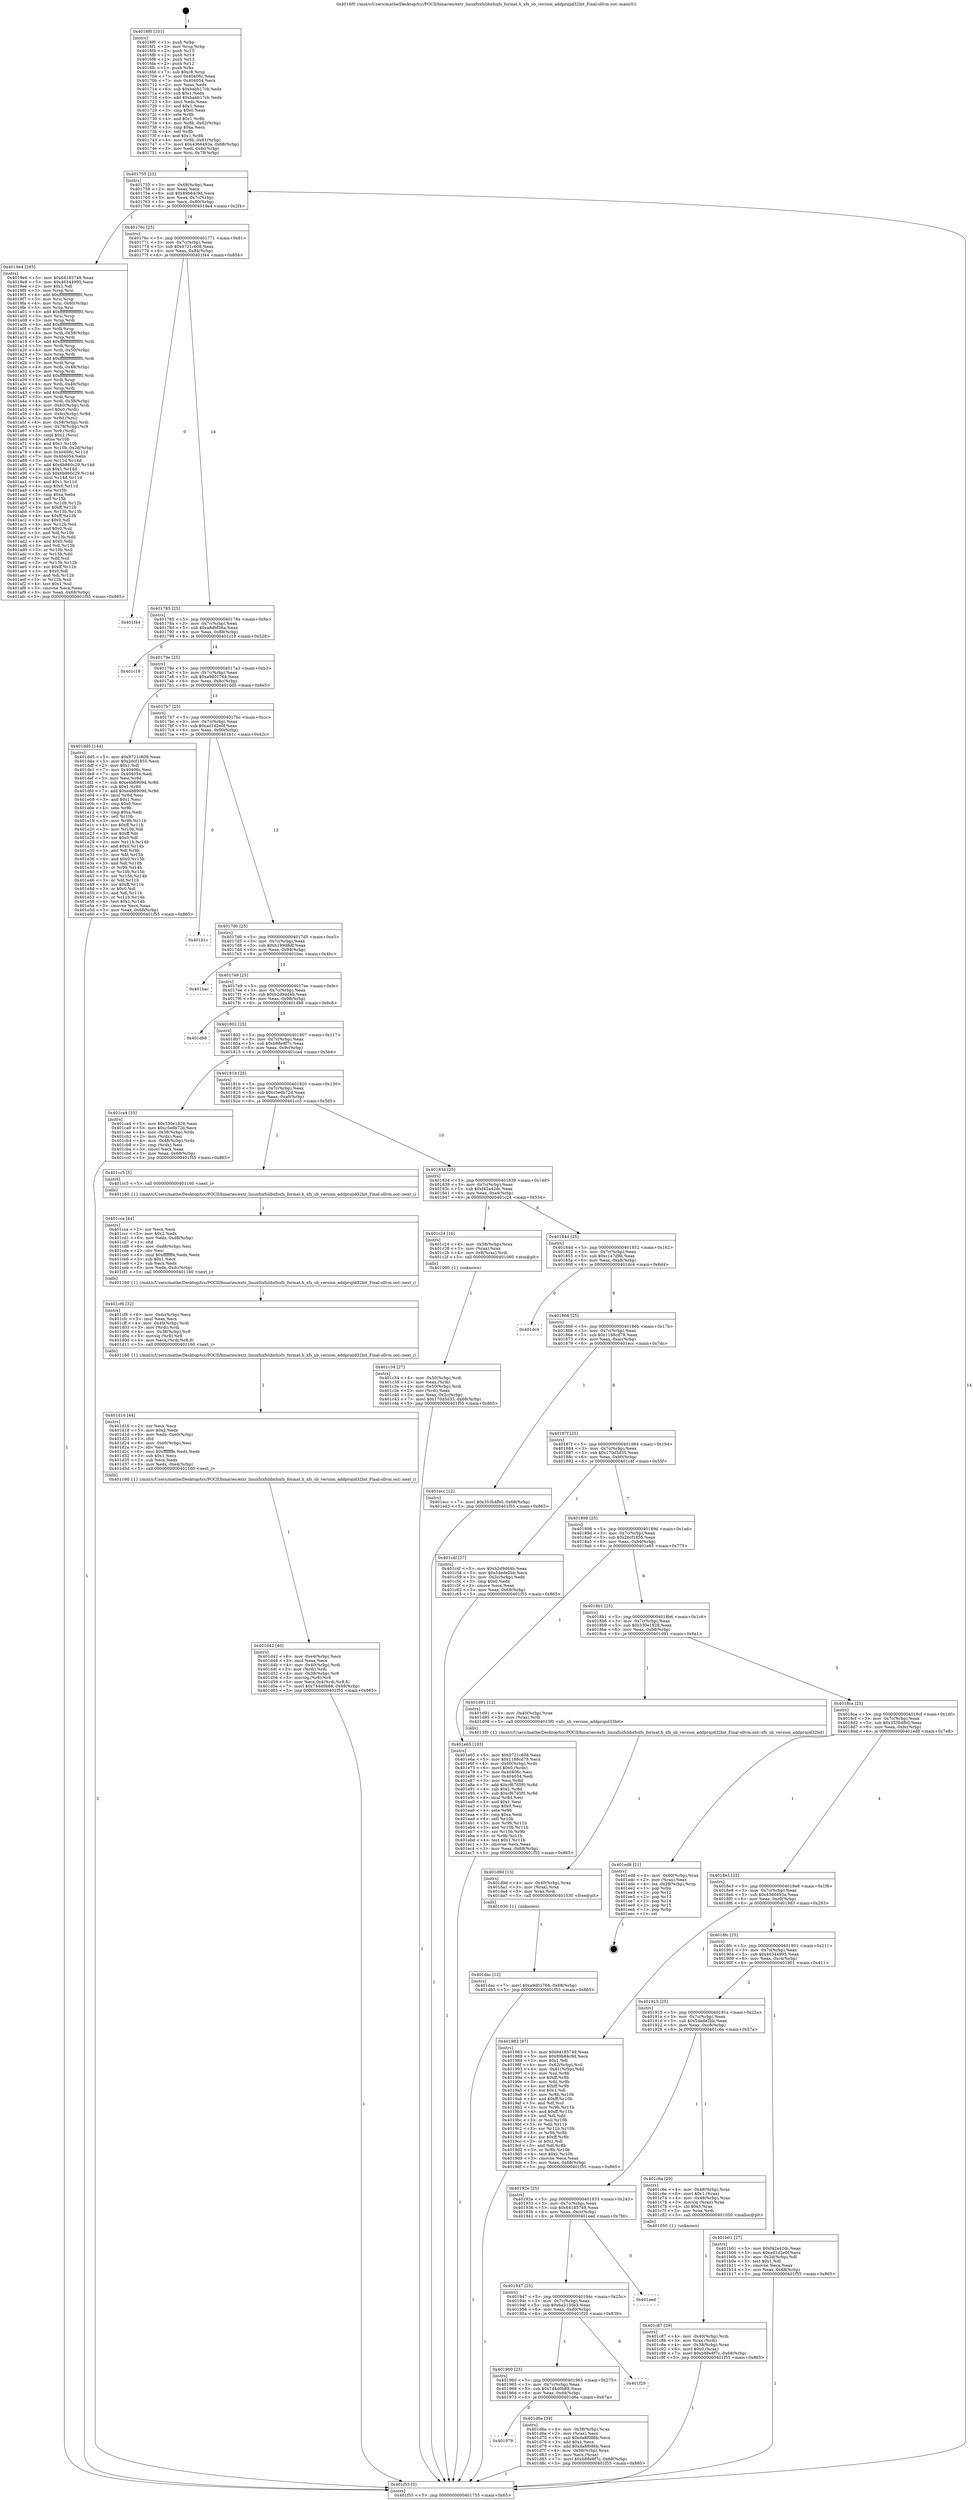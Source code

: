digraph "0x4016f0" {
  label = "0x4016f0 (/mnt/c/Users/mathe/Desktop/tcc/POCII/binaries/extr_linuxfsxfslibxfsxfs_format.h_xfs_sb_version_addprojid32bit_Final-ollvm.out::main(0))"
  labelloc = "t"
  node[shape=record]

  Entry [label="",width=0.3,height=0.3,shape=circle,fillcolor=black,style=filled]
  "0x401755" [label="{
     0x401755 [23]\l
     | [instrs]\l
     &nbsp;&nbsp;0x401755 \<+3\>: mov -0x68(%rbp),%eax\l
     &nbsp;&nbsp;0x401758 \<+2\>: mov %eax,%ecx\l
     &nbsp;&nbsp;0x40175a \<+6\>: sub $0x89b84c9d,%ecx\l
     &nbsp;&nbsp;0x401760 \<+3\>: mov %eax,-0x7c(%rbp)\l
     &nbsp;&nbsp;0x401763 \<+3\>: mov %ecx,-0x80(%rbp)\l
     &nbsp;&nbsp;0x401766 \<+6\>: je 00000000004019e4 \<main+0x2f4\>\l
  }"]
  "0x4019e4" [label="{
     0x4019e4 [285]\l
     | [instrs]\l
     &nbsp;&nbsp;0x4019e4 \<+5\>: mov $0x64185749,%eax\l
     &nbsp;&nbsp;0x4019e9 \<+5\>: mov $0x46344995,%ecx\l
     &nbsp;&nbsp;0x4019ee \<+2\>: mov $0x1,%dl\l
     &nbsp;&nbsp;0x4019f0 \<+3\>: mov %rsp,%rsi\l
     &nbsp;&nbsp;0x4019f3 \<+4\>: add $0xfffffffffffffff0,%rsi\l
     &nbsp;&nbsp;0x4019f7 \<+3\>: mov %rsi,%rsp\l
     &nbsp;&nbsp;0x4019fa \<+4\>: mov %rsi,-0x60(%rbp)\l
     &nbsp;&nbsp;0x4019fe \<+3\>: mov %rsp,%rsi\l
     &nbsp;&nbsp;0x401a01 \<+4\>: add $0xfffffffffffffff0,%rsi\l
     &nbsp;&nbsp;0x401a05 \<+3\>: mov %rsi,%rsp\l
     &nbsp;&nbsp;0x401a08 \<+3\>: mov %rsp,%rdi\l
     &nbsp;&nbsp;0x401a0b \<+4\>: add $0xfffffffffffffff0,%rdi\l
     &nbsp;&nbsp;0x401a0f \<+3\>: mov %rdi,%rsp\l
     &nbsp;&nbsp;0x401a12 \<+4\>: mov %rdi,-0x58(%rbp)\l
     &nbsp;&nbsp;0x401a16 \<+3\>: mov %rsp,%rdi\l
     &nbsp;&nbsp;0x401a19 \<+4\>: add $0xfffffffffffffff0,%rdi\l
     &nbsp;&nbsp;0x401a1d \<+3\>: mov %rdi,%rsp\l
     &nbsp;&nbsp;0x401a20 \<+4\>: mov %rdi,-0x50(%rbp)\l
     &nbsp;&nbsp;0x401a24 \<+3\>: mov %rsp,%rdi\l
     &nbsp;&nbsp;0x401a27 \<+4\>: add $0xfffffffffffffff0,%rdi\l
     &nbsp;&nbsp;0x401a2b \<+3\>: mov %rdi,%rsp\l
     &nbsp;&nbsp;0x401a2e \<+4\>: mov %rdi,-0x48(%rbp)\l
     &nbsp;&nbsp;0x401a32 \<+3\>: mov %rsp,%rdi\l
     &nbsp;&nbsp;0x401a35 \<+4\>: add $0xfffffffffffffff0,%rdi\l
     &nbsp;&nbsp;0x401a39 \<+3\>: mov %rdi,%rsp\l
     &nbsp;&nbsp;0x401a3c \<+4\>: mov %rdi,-0x40(%rbp)\l
     &nbsp;&nbsp;0x401a40 \<+3\>: mov %rsp,%rdi\l
     &nbsp;&nbsp;0x401a43 \<+4\>: add $0xfffffffffffffff0,%rdi\l
     &nbsp;&nbsp;0x401a47 \<+3\>: mov %rdi,%rsp\l
     &nbsp;&nbsp;0x401a4a \<+4\>: mov %rdi,-0x38(%rbp)\l
     &nbsp;&nbsp;0x401a4e \<+4\>: mov -0x60(%rbp),%rdi\l
     &nbsp;&nbsp;0x401a52 \<+6\>: movl $0x0,(%rdi)\l
     &nbsp;&nbsp;0x401a58 \<+4\>: mov -0x6c(%rbp),%r8d\l
     &nbsp;&nbsp;0x401a5c \<+3\>: mov %r8d,(%rsi)\l
     &nbsp;&nbsp;0x401a5f \<+4\>: mov -0x58(%rbp),%rdi\l
     &nbsp;&nbsp;0x401a63 \<+4\>: mov -0x78(%rbp),%r9\l
     &nbsp;&nbsp;0x401a67 \<+3\>: mov %r9,(%rdi)\l
     &nbsp;&nbsp;0x401a6a \<+3\>: cmpl $0x2,(%rsi)\l
     &nbsp;&nbsp;0x401a6d \<+4\>: setne %r10b\l
     &nbsp;&nbsp;0x401a71 \<+4\>: and $0x1,%r10b\l
     &nbsp;&nbsp;0x401a75 \<+4\>: mov %r10b,-0x2d(%rbp)\l
     &nbsp;&nbsp;0x401a79 \<+8\>: mov 0x40406c,%r11d\l
     &nbsp;&nbsp;0x401a81 \<+7\>: mov 0x404054,%ebx\l
     &nbsp;&nbsp;0x401a88 \<+3\>: mov %r11d,%r14d\l
     &nbsp;&nbsp;0x401a8b \<+7\>: add $0x6b860c29,%r14d\l
     &nbsp;&nbsp;0x401a92 \<+4\>: sub $0x1,%r14d\l
     &nbsp;&nbsp;0x401a96 \<+7\>: sub $0x6b860c29,%r14d\l
     &nbsp;&nbsp;0x401a9d \<+4\>: imul %r14d,%r11d\l
     &nbsp;&nbsp;0x401aa1 \<+4\>: and $0x1,%r11d\l
     &nbsp;&nbsp;0x401aa5 \<+4\>: cmp $0x0,%r11d\l
     &nbsp;&nbsp;0x401aa9 \<+4\>: sete %r10b\l
     &nbsp;&nbsp;0x401aad \<+3\>: cmp $0xa,%ebx\l
     &nbsp;&nbsp;0x401ab0 \<+4\>: setl %r15b\l
     &nbsp;&nbsp;0x401ab4 \<+3\>: mov %r10b,%r12b\l
     &nbsp;&nbsp;0x401ab7 \<+4\>: xor $0xff,%r12b\l
     &nbsp;&nbsp;0x401abb \<+3\>: mov %r15b,%r13b\l
     &nbsp;&nbsp;0x401abe \<+4\>: xor $0xff,%r13b\l
     &nbsp;&nbsp;0x401ac2 \<+3\>: xor $0x0,%dl\l
     &nbsp;&nbsp;0x401ac5 \<+3\>: mov %r12b,%sil\l
     &nbsp;&nbsp;0x401ac8 \<+4\>: and $0x0,%sil\l
     &nbsp;&nbsp;0x401acc \<+3\>: and %dl,%r10b\l
     &nbsp;&nbsp;0x401acf \<+3\>: mov %r13b,%dil\l
     &nbsp;&nbsp;0x401ad2 \<+4\>: and $0x0,%dil\l
     &nbsp;&nbsp;0x401ad6 \<+3\>: and %dl,%r15b\l
     &nbsp;&nbsp;0x401ad9 \<+3\>: or %r10b,%sil\l
     &nbsp;&nbsp;0x401adc \<+3\>: or %r15b,%dil\l
     &nbsp;&nbsp;0x401adf \<+3\>: xor %dil,%sil\l
     &nbsp;&nbsp;0x401ae2 \<+3\>: or %r13b,%r12b\l
     &nbsp;&nbsp;0x401ae5 \<+4\>: xor $0xff,%r12b\l
     &nbsp;&nbsp;0x401ae9 \<+3\>: or $0x0,%dl\l
     &nbsp;&nbsp;0x401aec \<+3\>: and %dl,%r12b\l
     &nbsp;&nbsp;0x401aef \<+3\>: or %r12b,%sil\l
     &nbsp;&nbsp;0x401af2 \<+4\>: test $0x1,%sil\l
     &nbsp;&nbsp;0x401af6 \<+3\>: cmovne %ecx,%eax\l
     &nbsp;&nbsp;0x401af9 \<+3\>: mov %eax,-0x68(%rbp)\l
     &nbsp;&nbsp;0x401afc \<+5\>: jmp 0000000000401f55 \<main+0x865\>\l
  }"]
  "0x40176c" [label="{
     0x40176c [25]\l
     | [instrs]\l
     &nbsp;&nbsp;0x40176c \<+5\>: jmp 0000000000401771 \<main+0x81\>\l
     &nbsp;&nbsp;0x401771 \<+3\>: mov -0x7c(%rbp),%eax\l
     &nbsp;&nbsp;0x401774 \<+5\>: sub $0x9721c608,%eax\l
     &nbsp;&nbsp;0x401779 \<+6\>: mov %eax,-0x84(%rbp)\l
     &nbsp;&nbsp;0x40177f \<+6\>: je 0000000000401f44 \<main+0x854\>\l
  }"]
  Exit [label="",width=0.3,height=0.3,shape=circle,fillcolor=black,style=filled,peripheries=2]
  "0x401f44" [label="{
     0x401f44\l
  }", style=dashed]
  "0x401785" [label="{
     0x401785 [25]\l
     | [instrs]\l
     &nbsp;&nbsp;0x401785 \<+5\>: jmp 000000000040178a \<main+0x9a\>\l
     &nbsp;&nbsp;0x40178a \<+3\>: mov -0x7c(%rbp),%eax\l
     &nbsp;&nbsp;0x40178d \<+5\>: sub $0xa8dbf36a,%eax\l
     &nbsp;&nbsp;0x401792 \<+6\>: mov %eax,-0x88(%rbp)\l
     &nbsp;&nbsp;0x401798 \<+6\>: je 0000000000401c18 \<main+0x528\>\l
  }"]
  "0x401dac" [label="{
     0x401dac [12]\l
     | [instrs]\l
     &nbsp;&nbsp;0x401dac \<+7\>: movl $0xa9d01764,-0x68(%rbp)\l
     &nbsp;&nbsp;0x401db3 \<+5\>: jmp 0000000000401f55 \<main+0x865\>\l
  }"]
  "0x401c18" [label="{
     0x401c18\l
  }", style=dashed]
  "0x40179e" [label="{
     0x40179e [25]\l
     | [instrs]\l
     &nbsp;&nbsp;0x40179e \<+5\>: jmp 00000000004017a3 \<main+0xb3\>\l
     &nbsp;&nbsp;0x4017a3 \<+3\>: mov -0x7c(%rbp),%eax\l
     &nbsp;&nbsp;0x4017a6 \<+5\>: sub $0xa9d01764,%eax\l
     &nbsp;&nbsp;0x4017ab \<+6\>: mov %eax,-0x8c(%rbp)\l
     &nbsp;&nbsp;0x4017b1 \<+6\>: je 0000000000401dd5 \<main+0x6e5\>\l
  }"]
  "0x401d9d" [label="{
     0x401d9d [15]\l
     | [instrs]\l
     &nbsp;&nbsp;0x401d9d \<+4\>: mov -0x40(%rbp),%rax\l
     &nbsp;&nbsp;0x401da1 \<+3\>: mov (%rax),%rax\l
     &nbsp;&nbsp;0x401da4 \<+3\>: mov %rax,%rdi\l
     &nbsp;&nbsp;0x401da7 \<+5\>: call 0000000000401030 \<free@plt\>\l
     | [calls]\l
     &nbsp;&nbsp;0x401030 \{1\} (unknown)\l
  }"]
  "0x401dd5" [label="{
     0x401dd5 [144]\l
     | [instrs]\l
     &nbsp;&nbsp;0x401dd5 \<+5\>: mov $0x9721c608,%eax\l
     &nbsp;&nbsp;0x401dda \<+5\>: mov $0x26cf1855,%ecx\l
     &nbsp;&nbsp;0x401ddf \<+2\>: mov $0x1,%dl\l
     &nbsp;&nbsp;0x401de1 \<+7\>: mov 0x40406c,%esi\l
     &nbsp;&nbsp;0x401de8 \<+7\>: mov 0x404054,%edi\l
     &nbsp;&nbsp;0x401def \<+3\>: mov %esi,%r8d\l
     &nbsp;&nbsp;0x401df2 \<+7\>: sub $0xe4b8909d,%r8d\l
     &nbsp;&nbsp;0x401df9 \<+4\>: sub $0x1,%r8d\l
     &nbsp;&nbsp;0x401dfd \<+7\>: add $0xe4b8909d,%r8d\l
     &nbsp;&nbsp;0x401e04 \<+4\>: imul %r8d,%esi\l
     &nbsp;&nbsp;0x401e08 \<+3\>: and $0x1,%esi\l
     &nbsp;&nbsp;0x401e0b \<+3\>: cmp $0x0,%esi\l
     &nbsp;&nbsp;0x401e0e \<+4\>: sete %r9b\l
     &nbsp;&nbsp;0x401e12 \<+3\>: cmp $0xa,%edi\l
     &nbsp;&nbsp;0x401e15 \<+4\>: setl %r10b\l
     &nbsp;&nbsp;0x401e19 \<+3\>: mov %r9b,%r11b\l
     &nbsp;&nbsp;0x401e1c \<+4\>: xor $0xff,%r11b\l
     &nbsp;&nbsp;0x401e20 \<+3\>: mov %r10b,%bl\l
     &nbsp;&nbsp;0x401e23 \<+3\>: xor $0xff,%bl\l
     &nbsp;&nbsp;0x401e26 \<+3\>: xor $0x0,%dl\l
     &nbsp;&nbsp;0x401e29 \<+3\>: mov %r11b,%r14b\l
     &nbsp;&nbsp;0x401e2c \<+4\>: and $0x0,%r14b\l
     &nbsp;&nbsp;0x401e30 \<+3\>: and %dl,%r9b\l
     &nbsp;&nbsp;0x401e33 \<+3\>: mov %bl,%r15b\l
     &nbsp;&nbsp;0x401e36 \<+4\>: and $0x0,%r15b\l
     &nbsp;&nbsp;0x401e3a \<+3\>: and %dl,%r10b\l
     &nbsp;&nbsp;0x401e3d \<+3\>: or %r9b,%r14b\l
     &nbsp;&nbsp;0x401e40 \<+3\>: or %r10b,%r15b\l
     &nbsp;&nbsp;0x401e43 \<+3\>: xor %r15b,%r14b\l
     &nbsp;&nbsp;0x401e46 \<+3\>: or %bl,%r11b\l
     &nbsp;&nbsp;0x401e49 \<+4\>: xor $0xff,%r11b\l
     &nbsp;&nbsp;0x401e4d \<+3\>: or $0x0,%dl\l
     &nbsp;&nbsp;0x401e50 \<+3\>: and %dl,%r11b\l
     &nbsp;&nbsp;0x401e53 \<+3\>: or %r11b,%r14b\l
     &nbsp;&nbsp;0x401e56 \<+4\>: test $0x1,%r14b\l
     &nbsp;&nbsp;0x401e5a \<+3\>: cmovne %ecx,%eax\l
     &nbsp;&nbsp;0x401e5d \<+3\>: mov %eax,-0x68(%rbp)\l
     &nbsp;&nbsp;0x401e60 \<+5\>: jmp 0000000000401f55 \<main+0x865\>\l
  }"]
  "0x4017b7" [label="{
     0x4017b7 [25]\l
     | [instrs]\l
     &nbsp;&nbsp;0x4017b7 \<+5\>: jmp 00000000004017bc \<main+0xcc\>\l
     &nbsp;&nbsp;0x4017bc \<+3\>: mov -0x7c(%rbp),%eax\l
     &nbsp;&nbsp;0x4017bf \<+5\>: sub $0xad1d2e0f,%eax\l
     &nbsp;&nbsp;0x4017c4 \<+6\>: mov %eax,-0x90(%rbp)\l
     &nbsp;&nbsp;0x4017ca \<+6\>: je 0000000000401b1c \<main+0x42c\>\l
  }"]
  "0x401979" [label="{
     0x401979\l
  }", style=dashed]
  "0x401b1c" [label="{
     0x401b1c\l
  }", style=dashed]
  "0x4017d0" [label="{
     0x4017d0 [25]\l
     | [instrs]\l
     &nbsp;&nbsp;0x4017d0 \<+5\>: jmp 00000000004017d5 \<main+0xe5\>\l
     &nbsp;&nbsp;0x4017d5 \<+3\>: mov -0x7c(%rbp),%eax\l
     &nbsp;&nbsp;0x4017d8 \<+5\>: sub $0xb199d8df,%eax\l
     &nbsp;&nbsp;0x4017dd \<+6\>: mov %eax,-0x94(%rbp)\l
     &nbsp;&nbsp;0x4017e3 \<+6\>: je 0000000000401bac \<main+0x4bc\>\l
  }"]
  "0x401d6a" [label="{
     0x401d6a [39]\l
     | [instrs]\l
     &nbsp;&nbsp;0x401d6a \<+4\>: mov -0x38(%rbp),%rax\l
     &nbsp;&nbsp;0x401d6e \<+2\>: mov (%rax),%ecx\l
     &nbsp;&nbsp;0x401d70 \<+6\>: sub $0xda8f086b,%ecx\l
     &nbsp;&nbsp;0x401d76 \<+3\>: add $0x1,%ecx\l
     &nbsp;&nbsp;0x401d79 \<+6\>: add $0xda8f086b,%ecx\l
     &nbsp;&nbsp;0x401d7f \<+4\>: mov -0x38(%rbp),%rax\l
     &nbsp;&nbsp;0x401d83 \<+2\>: mov %ecx,(%rax)\l
     &nbsp;&nbsp;0x401d85 \<+7\>: movl $0xb88e8f7c,-0x68(%rbp)\l
     &nbsp;&nbsp;0x401d8c \<+5\>: jmp 0000000000401f55 \<main+0x865\>\l
  }"]
  "0x401bac" [label="{
     0x401bac\l
  }", style=dashed]
  "0x4017e9" [label="{
     0x4017e9 [25]\l
     | [instrs]\l
     &nbsp;&nbsp;0x4017e9 \<+5\>: jmp 00000000004017ee \<main+0xfe\>\l
     &nbsp;&nbsp;0x4017ee \<+3\>: mov -0x7c(%rbp),%eax\l
     &nbsp;&nbsp;0x4017f1 \<+5\>: sub $0xb2d9dd4b,%eax\l
     &nbsp;&nbsp;0x4017f6 \<+6\>: mov %eax,-0x98(%rbp)\l
     &nbsp;&nbsp;0x4017fc \<+6\>: je 0000000000401db8 \<main+0x6c8\>\l
  }"]
  "0x401960" [label="{
     0x401960 [25]\l
     | [instrs]\l
     &nbsp;&nbsp;0x401960 \<+5\>: jmp 0000000000401965 \<main+0x275\>\l
     &nbsp;&nbsp;0x401965 \<+3\>: mov -0x7c(%rbp),%eax\l
     &nbsp;&nbsp;0x401968 \<+5\>: sub $0x744d0b88,%eax\l
     &nbsp;&nbsp;0x40196d \<+6\>: mov %eax,-0xd4(%rbp)\l
     &nbsp;&nbsp;0x401973 \<+6\>: je 0000000000401d6a \<main+0x67a\>\l
  }"]
  "0x401db8" [label="{
     0x401db8\l
  }", style=dashed]
  "0x401802" [label="{
     0x401802 [25]\l
     | [instrs]\l
     &nbsp;&nbsp;0x401802 \<+5\>: jmp 0000000000401807 \<main+0x117\>\l
     &nbsp;&nbsp;0x401807 \<+3\>: mov -0x7c(%rbp),%eax\l
     &nbsp;&nbsp;0x40180a \<+5\>: sub $0xb88e8f7c,%eax\l
     &nbsp;&nbsp;0x40180f \<+6\>: mov %eax,-0x9c(%rbp)\l
     &nbsp;&nbsp;0x401815 \<+6\>: je 0000000000401ca4 \<main+0x5b4\>\l
  }"]
  "0x401f29" [label="{
     0x401f29\l
  }", style=dashed]
  "0x401ca4" [label="{
     0x401ca4 [33]\l
     | [instrs]\l
     &nbsp;&nbsp;0x401ca4 \<+5\>: mov $0x330e1828,%eax\l
     &nbsp;&nbsp;0x401ca9 \<+5\>: mov $0xc5edb72d,%ecx\l
     &nbsp;&nbsp;0x401cae \<+4\>: mov -0x38(%rbp),%rdx\l
     &nbsp;&nbsp;0x401cb2 \<+2\>: mov (%rdx),%esi\l
     &nbsp;&nbsp;0x401cb4 \<+4\>: mov -0x48(%rbp),%rdx\l
     &nbsp;&nbsp;0x401cb8 \<+2\>: cmp (%rdx),%esi\l
     &nbsp;&nbsp;0x401cba \<+3\>: cmovl %ecx,%eax\l
     &nbsp;&nbsp;0x401cbd \<+3\>: mov %eax,-0x68(%rbp)\l
     &nbsp;&nbsp;0x401cc0 \<+5\>: jmp 0000000000401f55 \<main+0x865\>\l
  }"]
  "0x40181b" [label="{
     0x40181b [25]\l
     | [instrs]\l
     &nbsp;&nbsp;0x40181b \<+5\>: jmp 0000000000401820 \<main+0x130\>\l
     &nbsp;&nbsp;0x401820 \<+3\>: mov -0x7c(%rbp),%eax\l
     &nbsp;&nbsp;0x401823 \<+5\>: sub $0xc5edb72d,%eax\l
     &nbsp;&nbsp;0x401828 \<+6\>: mov %eax,-0xa0(%rbp)\l
     &nbsp;&nbsp;0x40182e \<+6\>: je 0000000000401cc5 \<main+0x5d5\>\l
  }"]
  "0x401947" [label="{
     0x401947 [25]\l
     | [instrs]\l
     &nbsp;&nbsp;0x401947 \<+5\>: jmp 000000000040194c \<main+0x25c\>\l
     &nbsp;&nbsp;0x40194c \<+3\>: mov -0x7c(%rbp),%eax\l
     &nbsp;&nbsp;0x40194f \<+5\>: sub $0x6a3130e3,%eax\l
     &nbsp;&nbsp;0x401954 \<+6\>: mov %eax,-0xd0(%rbp)\l
     &nbsp;&nbsp;0x40195a \<+6\>: je 0000000000401f29 \<main+0x839\>\l
  }"]
  "0x401cc5" [label="{
     0x401cc5 [5]\l
     | [instrs]\l
     &nbsp;&nbsp;0x401cc5 \<+5\>: call 0000000000401160 \<next_i\>\l
     | [calls]\l
     &nbsp;&nbsp;0x401160 \{1\} (/mnt/c/Users/mathe/Desktop/tcc/POCII/binaries/extr_linuxfsxfslibxfsxfs_format.h_xfs_sb_version_addprojid32bit_Final-ollvm.out::next_i)\l
  }"]
  "0x401834" [label="{
     0x401834 [25]\l
     | [instrs]\l
     &nbsp;&nbsp;0x401834 \<+5\>: jmp 0000000000401839 \<main+0x149\>\l
     &nbsp;&nbsp;0x401839 \<+3\>: mov -0x7c(%rbp),%eax\l
     &nbsp;&nbsp;0x40183c \<+5\>: sub $0xf42a42dc,%eax\l
     &nbsp;&nbsp;0x401841 \<+6\>: mov %eax,-0xa4(%rbp)\l
     &nbsp;&nbsp;0x401847 \<+6\>: je 0000000000401c24 \<main+0x534\>\l
  }"]
  "0x401eed" [label="{
     0x401eed\l
  }", style=dashed]
  "0x401c24" [label="{
     0x401c24 [16]\l
     | [instrs]\l
     &nbsp;&nbsp;0x401c24 \<+4\>: mov -0x58(%rbp),%rax\l
     &nbsp;&nbsp;0x401c28 \<+3\>: mov (%rax),%rax\l
     &nbsp;&nbsp;0x401c2b \<+4\>: mov 0x8(%rax),%rdi\l
     &nbsp;&nbsp;0x401c2f \<+5\>: call 0000000000401060 \<atoi@plt\>\l
     | [calls]\l
     &nbsp;&nbsp;0x401060 \{1\} (unknown)\l
  }"]
  "0x40184d" [label="{
     0x40184d [25]\l
     | [instrs]\l
     &nbsp;&nbsp;0x40184d \<+5\>: jmp 0000000000401852 \<main+0x162\>\l
     &nbsp;&nbsp;0x401852 \<+3\>: mov -0x7c(%rbp),%eax\l
     &nbsp;&nbsp;0x401855 \<+5\>: sub $0xc1e7d9b,%eax\l
     &nbsp;&nbsp;0x40185a \<+6\>: mov %eax,-0xa8(%rbp)\l
     &nbsp;&nbsp;0x401860 \<+6\>: je 0000000000401dc4 \<main+0x6d4\>\l
  }"]
  "0x401d42" [label="{
     0x401d42 [40]\l
     | [instrs]\l
     &nbsp;&nbsp;0x401d42 \<+6\>: mov -0xe4(%rbp),%ecx\l
     &nbsp;&nbsp;0x401d48 \<+3\>: imul %eax,%ecx\l
     &nbsp;&nbsp;0x401d4b \<+4\>: mov -0x40(%rbp),%rdi\l
     &nbsp;&nbsp;0x401d4f \<+3\>: mov (%rdi),%rdi\l
     &nbsp;&nbsp;0x401d52 \<+4\>: mov -0x38(%rbp),%r8\l
     &nbsp;&nbsp;0x401d56 \<+3\>: movslq (%r8),%r8\l
     &nbsp;&nbsp;0x401d59 \<+5\>: mov %ecx,0x4(%rdi,%r8,8)\l
     &nbsp;&nbsp;0x401d5e \<+7\>: movl $0x744d0b88,-0x68(%rbp)\l
     &nbsp;&nbsp;0x401d65 \<+5\>: jmp 0000000000401f55 \<main+0x865\>\l
  }"]
  "0x401dc4" [label="{
     0x401dc4\l
  }", style=dashed]
  "0x401866" [label="{
     0x401866 [25]\l
     | [instrs]\l
     &nbsp;&nbsp;0x401866 \<+5\>: jmp 000000000040186b \<main+0x17b\>\l
     &nbsp;&nbsp;0x40186b \<+3\>: mov -0x7c(%rbp),%eax\l
     &nbsp;&nbsp;0x40186e \<+5\>: sub $0x1188cd79,%eax\l
     &nbsp;&nbsp;0x401873 \<+6\>: mov %eax,-0xac(%rbp)\l
     &nbsp;&nbsp;0x401879 \<+6\>: je 0000000000401ecc \<main+0x7dc\>\l
  }"]
  "0x401d16" [label="{
     0x401d16 [44]\l
     | [instrs]\l
     &nbsp;&nbsp;0x401d16 \<+2\>: xor %ecx,%ecx\l
     &nbsp;&nbsp;0x401d18 \<+5\>: mov $0x2,%edx\l
     &nbsp;&nbsp;0x401d1d \<+6\>: mov %edx,-0xe0(%rbp)\l
     &nbsp;&nbsp;0x401d23 \<+1\>: cltd\l
     &nbsp;&nbsp;0x401d24 \<+6\>: mov -0xe0(%rbp),%esi\l
     &nbsp;&nbsp;0x401d2a \<+2\>: idiv %esi\l
     &nbsp;&nbsp;0x401d2c \<+6\>: imul $0xfffffffe,%edx,%edx\l
     &nbsp;&nbsp;0x401d32 \<+3\>: sub $0x1,%ecx\l
     &nbsp;&nbsp;0x401d35 \<+2\>: sub %ecx,%edx\l
     &nbsp;&nbsp;0x401d37 \<+6\>: mov %edx,-0xe4(%rbp)\l
     &nbsp;&nbsp;0x401d3d \<+5\>: call 0000000000401160 \<next_i\>\l
     | [calls]\l
     &nbsp;&nbsp;0x401160 \{1\} (/mnt/c/Users/mathe/Desktop/tcc/POCII/binaries/extr_linuxfsxfslibxfsxfs_format.h_xfs_sb_version_addprojid32bit_Final-ollvm.out::next_i)\l
  }"]
  "0x401ecc" [label="{
     0x401ecc [12]\l
     | [instrs]\l
     &nbsp;&nbsp;0x401ecc \<+7\>: movl $0x353b4fb0,-0x68(%rbp)\l
     &nbsp;&nbsp;0x401ed3 \<+5\>: jmp 0000000000401f55 \<main+0x865\>\l
  }"]
  "0x40187f" [label="{
     0x40187f [25]\l
     | [instrs]\l
     &nbsp;&nbsp;0x40187f \<+5\>: jmp 0000000000401884 \<main+0x194\>\l
     &nbsp;&nbsp;0x401884 \<+3\>: mov -0x7c(%rbp),%eax\l
     &nbsp;&nbsp;0x401887 \<+5\>: sub $0x170d5d35,%eax\l
     &nbsp;&nbsp;0x40188c \<+6\>: mov %eax,-0xb0(%rbp)\l
     &nbsp;&nbsp;0x401892 \<+6\>: je 0000000000401c4f \<main+0x55f\>\l
  }"]
  "0x401cf6" [label="{
     0x401cf6 [32]\l
     | [instrs]\l
     &nbsp;&nbsp;0x401cf6 \<+6\>: mov -0xdc(%rbp),%ecx\l
     &nbsp;&nbsp;0x401cfc \<+3\>: imul %eax,%ecx\l
     &nbsp;&nbsp;0x401cff \<+4\>: mov -0x40(%rbp),%rdi\l
     &nbsp;&nbsp;0x401d03 \<+3\>: mov (%rdi),%rdi\l
     &nbsp;&nbsp;0x401d06 \<+4\>: mov -0x38(%rbp),%r8\l
     &nbsp;&nbsp;0x401d0a \<+3\>: movslq (%r8),%r8\l
     &nbsp;&nbsp;0x401d0d \<+4\>: mov %ecx,(%rdi,%r8,8)\l
     &nbsp;&nbsp;0x401d11 \<+5\>: call 0000000000401160 \<next_i\>\l
     | [calls]\l
     &nbsp;&nbsp;0x401160 \{1\} (/mnt/c/Users/mathe/Desktop/tcc/POCII/binaries/extr_linuxfsxfslibxfsxfs_format.h_xfs_sb_version_addprojid32bit_Final-ollvm.out::next_i)\l
  }"]
  "0x401c4f" [label="{
     0x401c4f [27]\l
     | [instrs]\l
     &nbsp;&nbsp;0x401c4f \<+5\>: mov $0xb2d9dd4b,%eax\l
     &nbsp;&nbsp;0x401c54 \<+5\>: mov $0x54ede2bb,%ecx\l
     &nbsp;&nbsp;0x401c59 \<+3\>: mov -0x2c(%rbp),%edx\l
     &nbsp;&nbsp;0x401c5c \<+3\>: cmp $0x0,%edx\l
     &nbsp;&nbsp;0x401c5f \<+3\>: cmove %ecx,%eax\l
     &nbsp;&nbsp;0x401c62 \<+3\>: mov %eax,-0x68(%rbp)\l
     &nbsp;&nbsp;0x401c65 \<+5\>: jmp 0000000000401f55 \<main+0x865\>\l
  }"]
  "0x401898" [label="{
     0x401898 [25]\l
     | [instrs]\l
     &nbsp;&nbsp;0x401898 \<+5\>: jmp 000000000040189d \<main+0x1ad\>\l
     &nbsp;&nbsp;0x40189d \<+3\>: mov -0x7c(%rbp),%eax\l
     &nbsp;&nbsp;0x4018a0 \<+5\>: sub $0x26cf1855,%eax\l
     &nbsp;&nbsp;0x4018a5 \<+6\>: mov %eax,-0xb4(%rbp)\l
     &nbsp;&nbsp;0x4018ab \<+6\>: je 0000000000401e65 \<main+0x775\>\l
  }"]
  "0x401cca" [label="{
     0x401cca [44]\l
     | [instrs]\l
     &nbsp;&nbsp;0x401cca \<+2\>: xor %ecx,%ecx\l
     &nbsp;&nbsp;0x401ccc \<+5\>: mov $0x2,%edx\l
     &nbsp;&nbsp;0x401cd1 \<+6\>: mov %edx,-0xd8(%rbp)\l
     &nbsp;&nbsp;0x401cd7 \<+1\>: cltd\l
     &nbsp;&nbsp;0x401cd8 \<+6\>: mov -0xd8(%rbp),%esi\l
     &nbsp;&nbsp;0x401cde \<+2\>: idiv %esi\l
     &nbsp;&nbsp;0x401ce0 \<+6\>: imul $0xfffffffe,%edx,%edx\l
     &nbsp;&nbsp;0x401ce6 \<+3\>: sub $0x1,%ecx\l
     &nbsp;&nbsp;0x401ce9 \<+2\>: sub %ecx,%edx\l
     &nbsp;&nbsp;0x401ceb \<+6\>: mov %edx,-0xdc(%rbp)\l
     &nbsp;&nbsp;0x401cf1 \<+5\>: call 0000000000401160 \<next_i\>\l
     | [calls]\l
     &nbsp;&nbsp;0x401160 \{1\} (/mnt/c/Users/mathe/Desktop/tcc/POCII/binaries/extr_linuxfsxfslibxfsxfs_format.h_xfs_sb_version_addprojid32bit_Final-ollvm.out::next_i)\l
  }"]
  "0x401e65" [label="{
     0x401e65 [103]\l
     | [instrs]\l
     &nbsp;&nbsp;0x401e65 \<+5\>: mov $0x9721c608,%eax\l
     &nbsp;&nbsp;0x401e6a \<+5\>: mov $0x1188cd79,%ecx\l
     &nbsp;&nbsp;0x401e6f \<+4\>: mov -0x60(%rbp),%rdx\l
     &nbsp;&nbsp;0x401e73 \<+6\>: movl $0x0,(%rdx)\l
     &nbsp;&nbsp;0x401e79 \<+7\>: mov 0x40406c,%esi\l
     &nbsp;&nbsp;0x401e80 \<+7\>: mov 0x404054,%edi\l
     &nbsp;&nbsp;0x401e87 \<+3\>: mov %esi,%r8d\l
     &nbsp;&nbsp;0x401e8a \<+7\>: add $0xcf67d5f0,%r8d\l
     &nbsp;&nbsp;0x401e91 \<+4\>: sub $0x1,%r8d\l
     &nbsp;&nbsp;0x401e95 \<+7\>: sub $0xcf67d5f0,%r8d\l
     &nbsp;&nbsp;0x401e9c \<+4\>: imul %r8d,%esi\l
     &nbsp;&nbsp;0x401ea0 \<+3\>: and $0x1,%esi\l
     &nbsp;&nbsp;0x401ea3 \<+3\>: cmp $0x0,%esi\l
     &nbsp;&nbsp;0x401ea6 \<+4\>: sete %r9b\l
     &nbsp;&nbsp;0x401eaa \<+3\>: cmp $0xa,%edi\l
     &nbsp;&nbsp;0x401ead \<+4\>: setl %r10b\l
     &nbsp;&nbsp;0x401eb1 \<+3\>: mov %r9b,%r11b\l
     &nbsp;&nbsp;0x401eb4 \<+3\>: and %r10b,%r11b\l
     &nbsp;&nbsp;0x401eb7 \<+3\>: xor %r10b,%r9b\l
     &nbsp;&nbsp;0x401eba \<+3\>: or %r9b,%r11b\l
     &nbsp;&nbsp;0x401ebd \<+4\>: test $0x1,%r11b\l
     &nbsp;&nbsp;0x401ec1 \<+3\>: cmovne %ecx,%eax\l
     &nbsp;&nbsp;0x401ec4 \<+3\>: mov %eax,-0x68(%rbp)\l
     &nbsp;&nbsp;0x401ec7 \<+5\>: jmp 0000000000401f55 \<main+0x865\>\l
  }"]
  "0x4018b1" [label="{
     0x4018b1 [25]\l
     | [instrs]\l
     &nbsp;&nbsp;0x4018b1 \<+5\>: jmp 00000000004018b6 \<main+0x1c6\>\l
     &nbsp;&nbsp;0x4018b6 \<+3\>: mov -0x7c(%rbp),%eax\l
     &nbsp;&nbsp;0x4018b9 \<+5\>: sub $0x330e1828,%eax\l
     &nbsp;&nbsp;0x4018be \<+6\>: mov %eax,-0xb8(%rbp)\l
     &nbsp;&nbsp;0x4018c4 \<+6\>: je 0000000000401d91 \<main+0x6a1\>\l
  }"]
  "0x401c87" [label="{
     0x401c87 [29]\l
     | [instrs]\l
     &nbsp;&nbsp;0x401c87 \<+4\>: mov -0x40(%rbp),%rdi\l
     &nbsp;&nbsp;0x401c8b \<+3\>: mov %rax,(%rdi)\l
     &nbsp;&nbsp;0x401c8e \<+4\>: mov -0x38(%rbp),%rax\l
     &nbsp;&nbsp;0x401c92 \<+6\>: movl $0x0,(%rax)\l
     &nbsp;&nbsp;0x401c98 \<+7\>: movl $0xb88e8f7c,-0x68(%rbp)\l
     &nbsp;&nbsp;0x401c9f \<+5\>: jmp 0000000000401f55 \<main+0x865\>\l
  }"]
  "0x401d91" [label="{
     0x401d91 [12]\l
     | [instrs]\l
     &nbsp;&nbsp;0x401d91 \<+4\>: mov -0x40(%rbp),%rax\l
     &nbsp;&nbsp;0x401d95 \<+3\>: mov (%rax),%rdi\l
     &nbsp;&nbsp;0x401d98 \<+5\>: call 00000000004013f0 \<xfs_sb_version_addprojid32bit\>\l
     | [calls]\l
     &nbsp;&nbsp;0x4013f0 \{1\} (/mnt/c/Users/mathe/Desktop/tcc/POCII/binaries/extr_linuxfsxfslibxfsxfs_format.h_xfs_sb_version_addprojid32bit_Final-ollvm.out::xfs_sb_version_addprojid32bit)\l
  }"]
  "0x4018ca" [label="{
     0x4018ca [25]\l
     | [instrs]\l
     &nbsp;&nbsp;0x4018ca \<+5\>: jmp 00000000004018cf \<main+0x1df\>\l
     &nbsp;&nbsp;0x4018cf \<+3\>: mov -0x7c(%rbp),%eax\l
     &nbsp;&nbsp;0x4018d2 \<+5\>: sub $0x353b4fb0,%eax\l
     &nbsp;&nbsp;0x4018d7 \<+6\>: mov %eax,-0xbc(%rbp)\l
     &nbsp;&nbsp;0x4018dd \<+6\>: je 0000000000401ed8 \<main+0x7e8\>\l
  }"]
  "0x40192e" [label="{
     0x40192e [25]\l
     | [instrs]\l
     &nbsp;&nbsp;0x40192e \<+5\>: jmp 0000000000401933 \<main+0x243\>\l
     &nbsp;&nbsp;0x401933 \<+3\>: mov -0x7c(%rbp),%eax\l
     &nbsp;&nbsp;0x401936 \<+5\>: sub $0x64185749,%eax\l
     &nbsp;&nbsp;0x40193b \<+6\>: mov %eax,-0xcc(%rbp)\l
     &nbsp;&nbsp;0x401941 \<+6\>: je 0000000000401eed \<main+0x7fd\>\l
  }"]
  "0x401ed8" [label="{
     0x401ed8 [21]\l
     | [instrs]\l
     &nbsp;&nbsp;0x401ed8 \<+4\>: mov -0x60(%rbp),%rax\l
     &nbsp;&nbsp;0x401edc \<+2\>: mov (%rax),%eax\l
     &nbsp;&nbsp;0x401ede \<+4\>: lea -0x28(%rbp),%rsp\l
     &nbsp;&nbsp;0x401ee2 \<+1\>: pop %rbx\l
     &nbsp;&nbsp;0x401ee3 \<+2\>: pop %r12\l
     &nbsp;&nbsp;0x401ee5 \<+2\>: pop %r13\l
     &nbsp;&nbsp;0x401ee7 \<+2\>: pop %r14\l
     &nbsp;&nbsp;0x401ee9 \<+2\>: pop %r15\l
     &nbsp;&nbsp;0x401eeb \<+1\>: pop %rbp\l
     &nbsp;&nbsp;0x401eec \<+1\>: ret\l
  }"]
  "0x4018e3" [label="{
     0x4018e3 [25]\l
     | [instrs]\l
     &nbsp;&nbsp;0x4018e3 \<+5\>: jmp 00000000004018e8 \<main+0x1f8\>\l
     &nbsp;&nbsp;0x4018e8 \<+3\>: mov -0x7c(%rbp),%eax\l
     &nbsp;&nbsp;0x4018eb \<+5\>: sub $0x4366493a,%eax\l
     &nbsp;&nbsp;0x4018f0 \<+6\>: mov %eax,-0xc0(%rbp)\l
     &nbsp;&nbsp;0x4018f6 \<+6\>: je 0000000000401983 \<main+0x293\>\l
  }"]
  "0x401c6a" [label="{
     0x401c6a [29]\l
     | [instrs]\l
     &nbsp;&nbsp;0x401c6a \<+4\>: mov -0x48(%rbp),%rax\l
     &nbsp;&nbsp;0x401c6e \<+6\>: movl $0x1,(%rax)\l
     &nbsp;&nbsp;0x401c74 \<+4\>: mov -0x48(%rbp),%rax\l
     &nbsp;&nbsp;0x401c78 \<+3\>: movslq (%rax),%rax\l
     &nbsp;&nbsp;0x401c7b \<+4\>: shl $0x3,%rax\l
     &nbsp;&nbsp;0x401c7f \<+3\>: mov %rax,%rdi\l
     &nbsp;&nbsp;0x401c82 \<+5\>: call 0000000000401050 \<malloc@plt\>\l
     | [calls]\l
     &nbsp;&nbsp;0x401050 \{1\} (unknown)\l
  }"]
  "0x401983" [label="{
     0x401983 [97]\l
     | [instrs]\l
     &nbsp;&nbsp;0x401983 \<+5\>: mov $0x64185749,%eax\l
     &nbsp;&nbsp;0x401988 \<+5\>: mov $0x89b84c9d,%ecx\l
     &nbsp;&nbsp;0x40198d \<+2\>: mov $0x1,%dl\l
     &nbsp;&nbsp;0x40198f \<+4\>: mov -0x62(%rbp),%sil\l
     &nbsp;&nbsp;0x401993 \<+4\>: mov -0x61(%rbp),%dil\l
     &nbsp;&nbsp;0x401997 \<+3\>: mov %sil,%r8b\l
     &nbsp;&nbsp;0x40199a \<+4\>: xor $0xff,%r8b\l
     &nbsp;&nbsp;0x40199e \<+3\>: mov %dil,%r9b\l
     &nbsp;&nbsp;0x4019a1 \<+4\>: xor $0xff,%r9b\l
     &nbsp;&nbsp;0x4019a5 \<+3\>: xor $0x1,%dl\l
     &nbsp;&nbsp;0x4019a8 \<+3\>: mov %r8b,%r10b\l
     &nbsp;&nbsp;0x4019ab \<+4\>: and $0xff,%r10b\l
     &nbsp;&nbsp;0x4019af \<+3\>: and %dl,%sil\l
     &nbsp;&nbsp;0x4019b2 \<+3\>: mov %r9b,%r11b\l
     &nbsp;&nbsp;0x4019b5 \<+4\>: and $0xff,%r11b\l
     &nbsp;&nbsp;0x4019b9 \<+3\>: and %dl,%dil\l
     &nbsp;&nbsp;0x4019bc \<+3\>: or %sil,%r10b\l
     &nbsp;&nbsp;0x4019bf \<+3\>: or %dil,%r11b\l
     &nbsp;&nbsp;0x4019c2 \<+3\>: xor %r11b,%r10b\l
     &nbsp;&nbsp;0x4019c5 \<+3\>: or %r9b,%r8b\l
     &nbsp;&nbsp;0x4019c8 \<+4\>: xor $0xff,%r8b\l
     &nbsp;&nbsp;0x4019cc \<+3\>: or $0x1,%dl\l
     &nbsp;&nbsp;0x4019cf \<+3\>: and %dl,%r8b\l
     &nbsp;&nbsp;0x4019d2 \<+3\>: or %r8b,%r10b\l
     &nbsp;&nbsp;0x4019d5 \<+4\>: test $0x1,%r10b\l
     &nbsp;&nbsp;0x4019d9 \<+3\>: cmovne %ecx,%eax\l
     &nbsp;&nbsp;0x4019dc \<+3\>: mov %eax,-0x68(%rbp)\l
     &nbsp;&nbsp;0x4019df \<+5\>: jmp 0000000000401f55 \<main+0x865\>\l
  }"]
  "0x4018fc" [label="{
     0x4018fc [25]\l
     | [instrs]\l
     &nbsp;&nbsp;0x4018fc \<+5\>: jmp 0000000000401901 \<main+0x211\>\l
     &nbsp;&nbsp;0x401901 \<+3\>: mov -0x7c(%rbp),%eax\l
     &nbsp;&nbsp;0x401904 \<+5\>: sub $0x46344995,%eax\l
     &nbsp;&nbsp;0x401909 \<+6\>: mov %eax,-0xc4(%rbp)\l
     &nbsp;&nbsp;0x40190f \<+6\>: je 0000000000401b01 \<main+0x411\>\l
  }"]
  "0x401f55" [label="{
     0x401f55 [5]\l
     | [instrs]\l
     &nbsp;&nbsp;0x401f55 \<+5\>: jmp 0000000000401755 \<main+0x65\>\l
  }"]
  "0x4016f0" [label="{
     0x4016f0 [101]\l
     | [instrs]\l
     &nbsp;&nbsp;0x4016f0 \<+1\>: push %rbp\l
     &nbsp;&nbsp;0x4016f1 \<+3\>: mov %rsp,%rbp\l
     &nbsp;&nbsp;0x4016f4 \<+2\>: push %r15\l
     &nbsp;&nbsp;0x4016f6 \<+2\>: push %r14\l
     &nbsp;&nbsp;0x4016f8 \<+2\>: push %r13\l
     &nbsp;&nbsp;0x4016fa \<+2\>: push %r12\l
     &nbsp;&nbsp;0x4016fc \<+1\>: push %rbx\l
     &nbsp;&nbsp;0x4016fd \<+7\>: sub $0xc8,%rsp\l
     &nbsp;&nbsp;0x401704 \<+7\>: mov 0x40406c,%eax\l
     &nbsp;&nbsp;0x40170b \<+7\>: mov 0x404054,%ecx\l
     &nbsp;&nbsp;0x401712 \<+2\>: mov %eax,%edx\l
     &nbsp;&nbsp;0x401714 \<+6\>: sub $0xbabb17cb,%edx\l
     &nbsp;&nbsp;0x40171a \<+3\>: sub $0x1,%edx\l
     &nbsp;&nbsp;0x40171d \<+6\>: add $0xbabb17cb,%edx\l
     &nbsp;&nbsp;0x401723 \<+3\>: imul %edx,%eax\l
     &nbsp;&nbsp;0x401726 \<+3\>: and $0x1,%eax\l
     &nbsp;&nbsp;0x401729 \<+3\>: cmp $0x0,%eax\l
     &nbsp;&nbsp;0x40172c \<+4\>: sete %r8b\l
     &nbsp;&nbsp;0x401730 \<+4\>: and $0x1,%r8b\l
     &nbsp;&nbsp;0x401734 \<+4\>: mov %r8b,-0x62(%rbp)\l
     &nbsp;&nbsp;0x401738 \<+3\>: cmp $0xa,%ecx\l
     &nbsp;&nbsp;0x40173b \<+4\>: setl %r8b\l
     &nbsp;&nbsp;0x40173f \<+4\>: and $0x1,%r8b\l
     &nbsp;&nbsp;0x401743 \<+4\>: mov %r8b,-0x61(%rbp)\l
     &nbsp;&nbsp;0x401747 \<+7\>: movl $0x4366493a,-0x68(%rbp)\l
     &nbsp;&nbsp;0x40174e \<+3\>: mov %edi,-0x6c(%rbp)\l
     &nbsp;&nbsp;0x401751 \<+4\>: mov %rsi,-0x78(%rbp)\l
  }"]
  "0x401c34" [label="{
     0x401c34 [27]\l
     | [instrs]\l
     &nbsp;&nbsp;0x401c34 \<+4\>: mov -0x50(%rbp),%rdi\l
     &nbsp;&nbsp;0x401c38 \<+2\>: mov %eax,(%rdi)\l
     &nbsp;&nbsp;0x401c3a \<+4\>: mov -0x50(%rbp),%rdi\l
     &nbsp;&nbsp;0x401c3e \<+2\>: mov (%rdi),%eax\l
     &nbsp;&nbsp;0x401c40 \<+3\>: mov %eax,-0x2c(%rbp)\l
     &nbsp;&nbsp;0x401c43 \<+7\>: movl $0x170d5d35,-0x68(%rbp)\l
     &nbsp;&nbsp;0x401c4a \<+5\>: jmp 0000000000401f55 \<main+0x865\>\l
  }"]
  "0x401915" [label="{
     0x401915 [25]\l
     | [instrs]\l
     &nbsp;&nbsp;0x401915 \<+5\>: jmp 000000000040191a \<main+0x22a\>\l
     &nbsp;&nbsp;0x40191a \<+3\>: mov -0x7c(%rbp),%eax\l
     &nbsp;&nbsp;0x40191d \<+5\>: sub $0x54ede2bb,%eax\l
     &nbsp;&nbsp;0x401922 \<+6\>: mov %eax,-0xc8(%rbp)\l
     &nbsp;&nbsp;0x401928 \<+6\>: je 0000000000401c6a \<main+0x57a\>\l
  }"]
  "0x401b01" [label="{
     0x401b01 [27]\l
     | [instrs]\l
     &nbsp;&nbsp;0x401b01 \<+5\>: mov $0xf42a42dc,%eax\l
     &nbsp;&nbsp;0x401b06 \<+5\>: mov $0xad1d2e0f,%ecx\l
     &nbsp;&nbsp;0x401b0b \<+3\>: mov -0x2d(%rbp),%dl\l
     &nbsp;&nbsp;0x401b0e \<+3\>: test $0x1,%dl\l
     &nbsp;&nbsp;0x401b11 \<+3\>: cmovne %ecx,%eax\l
     &nbsp;&nbsp;0x401b14 \<+3\>: mov %eax,-0x68(%rbp)\l
     &nbsp;&nbsp;0x401b17 \<+5\>: jmp 0000000000401f55 \<main+0x865\>\l
  }"]
  Entry -> "0x4016f0" [label=" 1"]
  "0x401755" -> "0x4019e4" [label=" 1"]
  "0x401755" -> "0x40176c" [label=" 14"]
  "0x401ed8" -> Exit [label=" 1"]
  "0x40176c" -> "0x401f44" [label=" 0"]
  "0x40176c" -> "0x401785" [label=" 14"]
  "0x401ecc" -> "0x401f55" [label=" 1"]
  "0x401785" -> "0x401c18" [label=" 0"]
  "0x401785" -> "0x40179e" [label=" 14"]
  "0x401e65" -> "0x401f55" [label=" 1"]
  "0x40179e" -> "0x401dd5" [label=" 1"]
  "0x40179e" -> "0x4017b7" [label=" 13"]
  "0x401dd5" -> "0x401f55" [label=" 1"]
  "0x4017b7" -> "0x401b1c" [label=" 0"]
  "0x4017b7" -> "0x4017d0" [label=" 13"]
  "0x401dac" -> "0x401f55" [label=" 1"]
  "0x4017d0" -> "0x401bac" [label=" 0"]
  "0x4017d0" -> "0x4017e9" [label=" 13"]
  "0x401d9d" -> "0x401dac" [label=" 1"]
  "0x4017e9" -> "0x401db8" [label=" 0"]
  "0x4017e9" -> "0x401802" [label=" 13"]
  "0x401d6a" -> "0x401f55" [label=" 1"]
  "0x401802" -> "0x401ca4" [label=" 2"]
  "0x401802" -> "0x40181b" [label=" 11"]
  "0x401960" -> "0x401979" [label=" 0"]
  "0x40181b" -> "0x401cc5" [label=" 1"]
  "0x40181b" -> "0x401834" [label=" 10"]
  "0x401d91" -> "0x401d9d" [label=" 1"]
  "0x401834" -> "0x401c24" [label=" 1"]
  "0x401834" -> "0x40184d" [label=" 9"]
  "0x401947" -> "0x401960" [label=" 1"]
  "0x40184d" -> "0x401dc4" [label=" 0"]
  "0x40184d" -> "0x401866" [label=" 9"]
  "0x401960" -> "0x401d6a" [label=" 1"]
  "0x401866" -> "0x401ecc" [label=" 1"]
  "0x401866" -> "0x40187f" [label=" 8"]
  "0x40192e" -> "0x401947" [label=" 1"]
  "0x40187f" -> "0x401c4f" [label=" 1"]
  "0x40187f" -> "0x401898" [label=" 7"]
  "0x40192e" -> "0x401eed" [label=" 0"]
  "0x401898" -> "0x401e65" [label=" 1"]
  "0x401898" -> "0x4018b1" [label=" 6"]
  "0x401947" -> "0x401f29" [label=" 0"]
  "0x4018b1" -> "0x401d91" [label=" 1"]
  "0x4018b1" -> "0x4018ca" [label=" 5"]
  "0x401d42" -> "0x401f55" [label=" 1"]
  "0x4018ca" -> "0x401ed8" [label=" 1"]
  "0x4018ca" -> "0x4018e3" [label=" 4"]
  "0x401d16" -> "0x401d42" [label=" 1"]
  "0x4018e3" -> "0x401983" [label=" 1"]
  "0x4018e3" -> "0x4018fc" [label=" 3"]
  "0x401983" -> "0x401f55" [label=" 1"]
  "0x4016f0" -> "0x401755" [label=" 1"]
  "0x401f55" -> "0x401755" [label=" 14"]
  "0x401cf6" -> "0x401d16" [label=" 1"]
  "0x4019e4" -> "0x401f55" [label=" 1"]
  "0x401cc5" -> "0x401cca" [label=" 1"]
  "0x4018fc" -> "0x401b01" [label=" 1"]
  "0x4018fc" -> "0x401915" [label=" 2"]
  "0x401b01" -> "0x401f55" [label=" 1"]
  "0x401c24" -> "0x401c34" [label=" 1"]
  "0x401c34" -> "0x401f55" [label=" 1"]
  "0x401c4f" -> "0x401f55" [label=" 1"]
  "0x401cca" -> "0x401cf6" [label=" 1"]
  "0x401915" -> "0x401c6a" [label=" 1"]
  "0x401915" -> "0x40192e" [label=" 1"]
  "0x401c6a" -> "0x401c87" [label=" 1"]
  "0x401c87" -> "0x401f55" [label=" 1"]
  "0x401ca4" -> "0x401f55" [label=" 2"]
}
